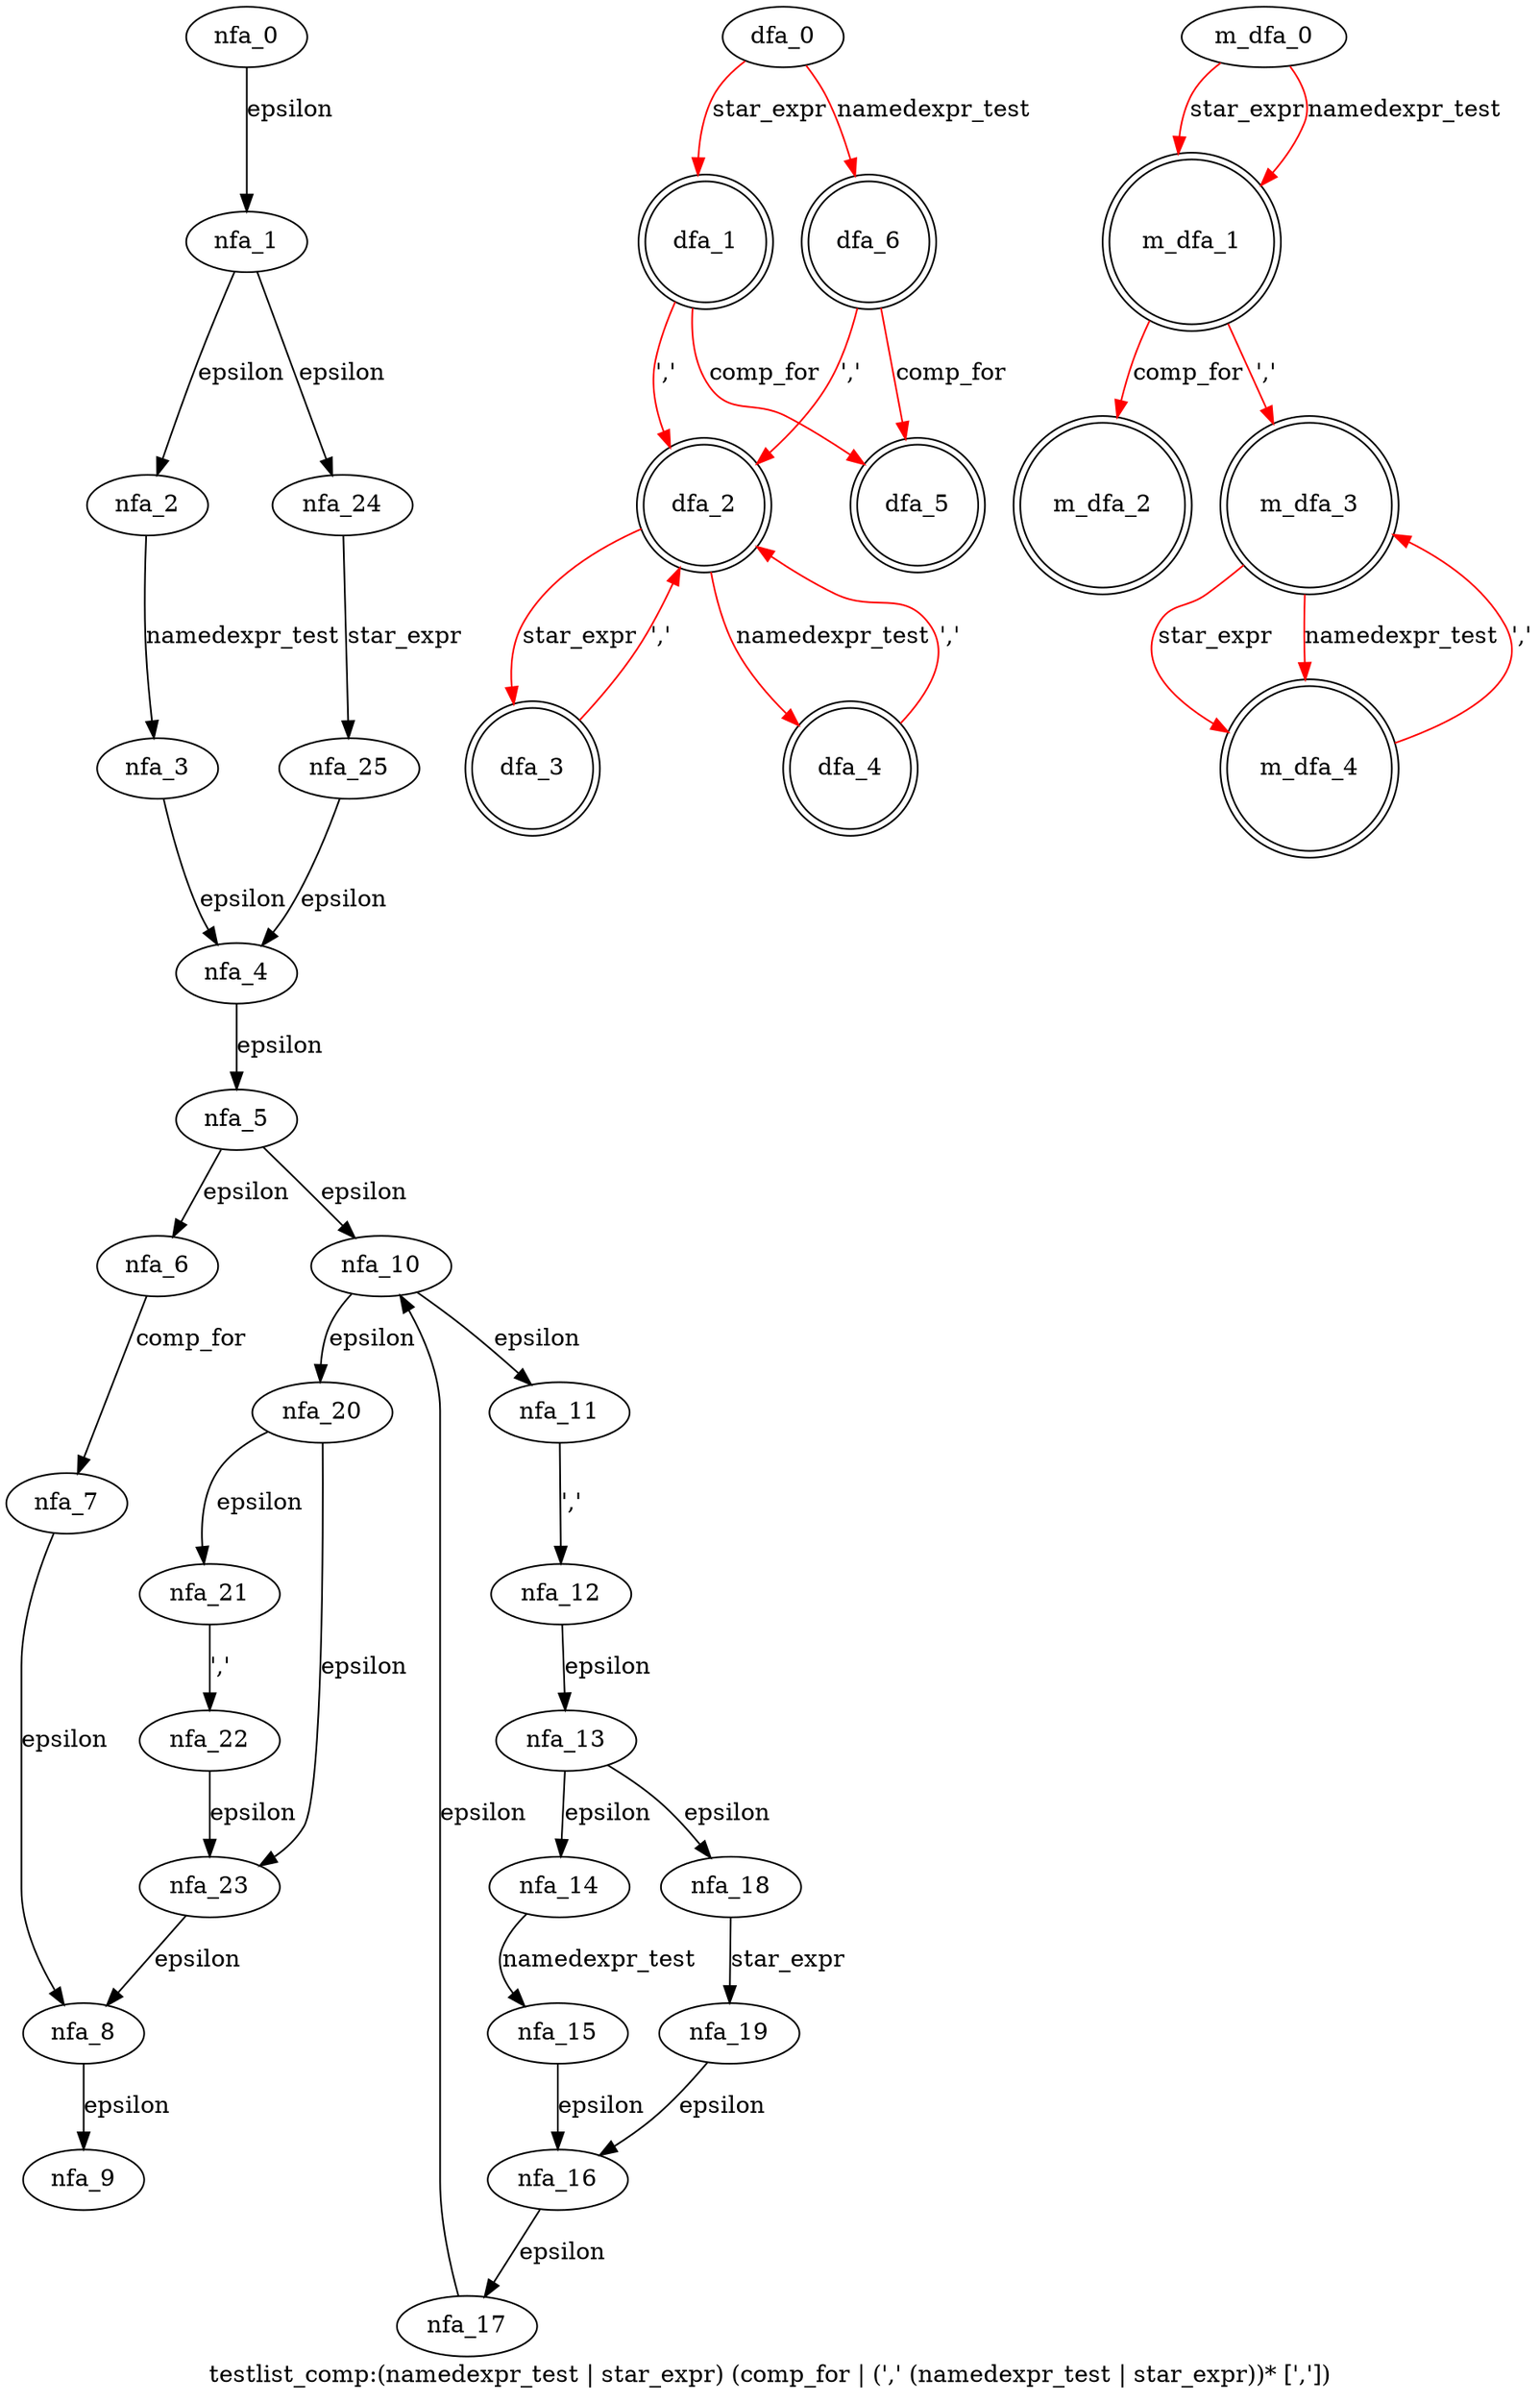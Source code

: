 digraph testlist_comp {
 graph[label="testlist_comp:(namedexpr_test | star_expr) (comp_for | (',' (namedexpr_test | star_expr))* [','])"]
 subgraph testlist_comp_nfa {
  nfa_0->nfa_1[label="epsilon"]
  nfa_1->nfa_2[label="epsilon"]
  nfa_2->nfa_3[label="namedexpr_test"]
  nfa_3->nfa_4[label="epsilon"]
  nfa_4->nfa_5[label="epsilon"]
  nfa_5->nfa_6[label="epsilon"]
  nfa_6->nfa_7[label="comp_for"]
  nfa_7->nfa_8[label="epsilon"]
  nfa_8->nfa_9[label="epsilon"]
  nfa_5->nfa_10[label="epsilon"]
  nfa_10->nfa_11[label="epsilon"]
  nfa_11->nfa_12[label="','"]
  nfa_12->nfa_13[label="epsilon"]
  nfa_13->nfa_14[label="epsilon"]
  nfa_14->nfa_15[label="namedexpr_test"]
  nfa_15->nfa_16[label="epsilon"]
  nfa_16->nfa_17[label="epsilon"]
  nfa_17->nfa_10[label="epsilon"]
  nfa_13->nfa_18[label="epsilon"]
  nfa_18->nfa_19[label="star_expr"]
  nfa_19->nfa_16[label="epsilon"]
  nfa_10->nfa_20[label="epsilon"]
  nfa_20->nfa_21[label="epsilon"]
  nfa_21->nfa_22[label="','"]
  nfa_22->nfa_23[label="epsilon"]
  nfa_23->nfa_8[label="epsilon"]
  nfa_20->nfa_23[label="epsilon"]
  nfa_1->nfa_24[label="epsilon"]
  nfa_24->nfa_25[label="star_expr"]
  nfa_25->nfa_4[label="epsilon"]
  }
 subgraph testlist_comp_dfa {
  dfa_0->dfa_1[label="star_expr",color=red]
  dfa_1->dfa_2[label="','",color=red]
  dfa_2->dfa_3[label="star_expr",color=red]
  dfa_3->dfa_2[label="','",color=red]
  dfa_2->dfa_4[label="namedexpr_test",color=red]
  dfa_4->dfa_2[label="','",color=red]
  dfa_1->dfa_5[label="comp_for",color=red]
  dfa_0->dfa_6[label="namedexpr_test",color=red]
  dfa_6->dfa_2[label="','",color=red]
  dfa_6->dfa_5[label="comp_for",color=red]
  dfa_1[shape=doublecircle]
  dfa_2[shape=doublecircle]
  dfa_3[shape=doublecircle]
  dfa_4[shape=doublecircle]
  dfa_5[shape=doublecircle]
  dfa_6[shape=doublecircle]
  }
 subgraph testlist_comp_m_dfa {
  m_dfa_0->m_dfa_1[label="star_expr",color=red]
  m_dfa_1->m_dfa_2[label="comp_for",color=red]
  m_dfa_1->m_dfa_3[label="','",color=red]
  m_dfa_3->m_dfa_4[label="star_expr",color=red]
  m_dfa_4->m_dfa_3[label="','",color=red]
  m_dfa_3->m_dfa_4[label="namedexpr_test",color=red]
  m_dfa_0->m_dfa_1[label="namedexpr_test",color=red]
  m_dfa_1[shape=doublecircle]
  m_dfa_2[shape=doublecircle]
  m_dfa_3[shape=doublecircle]
  m_dfa_4[shape=doublecircle]
  }
}
